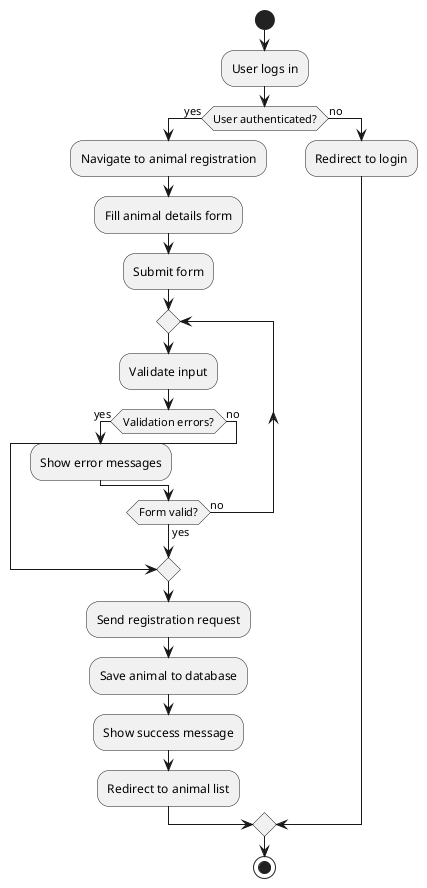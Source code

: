 @startuml Adote-Facil Activity Diagram - Animal Registration

start
:User logs in;
if (User authenticated?) then (yes)
  :Navigate to animal registration;
  :Fill animal details form;
  :Submit form;
  
  repeat
    :Validate input;
    if (Validation errors?) then (yes)
      :Show error messages;
    else (no)
      break
    endif
  repeat while (Form valid?) is (no) not (yes)
  
  :Send registration request;
  :Save animal to database;
  :Show success message;
  :Redirect to animal list;
else (no)
  :Redirect to login;
endif
stop

@enduml

